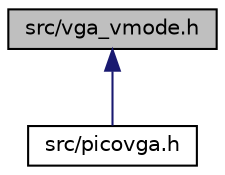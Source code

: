 digraph "src/vga_vmode.h"
{
 // LATEX_PDF_SIZE
  edge [fontname="Helvetica",fontsize="10",labelfontname="Helvetica",labelfontsize="10"];
  node [fontname="Helvetica",fontsize="10",shape=record];
  Node1 [label="src/vga_vmode.h",height=0.2,width=0.4,color="black", fillcolor="grey75", style="filled", fontcolor="black",tooltip="VGA videomodes."];
  Node1 -> Node2 [dir="back",color="midnightblue",fontsize="10",style="solid",fontname="Helvetica"];
  Node2 [label="src/picovga.h",height=0.2,width=0.4,color="black", fillcolor="white", style="filled",URL="$picovga_8h.html",tooltip="Global common definitions."];
}
